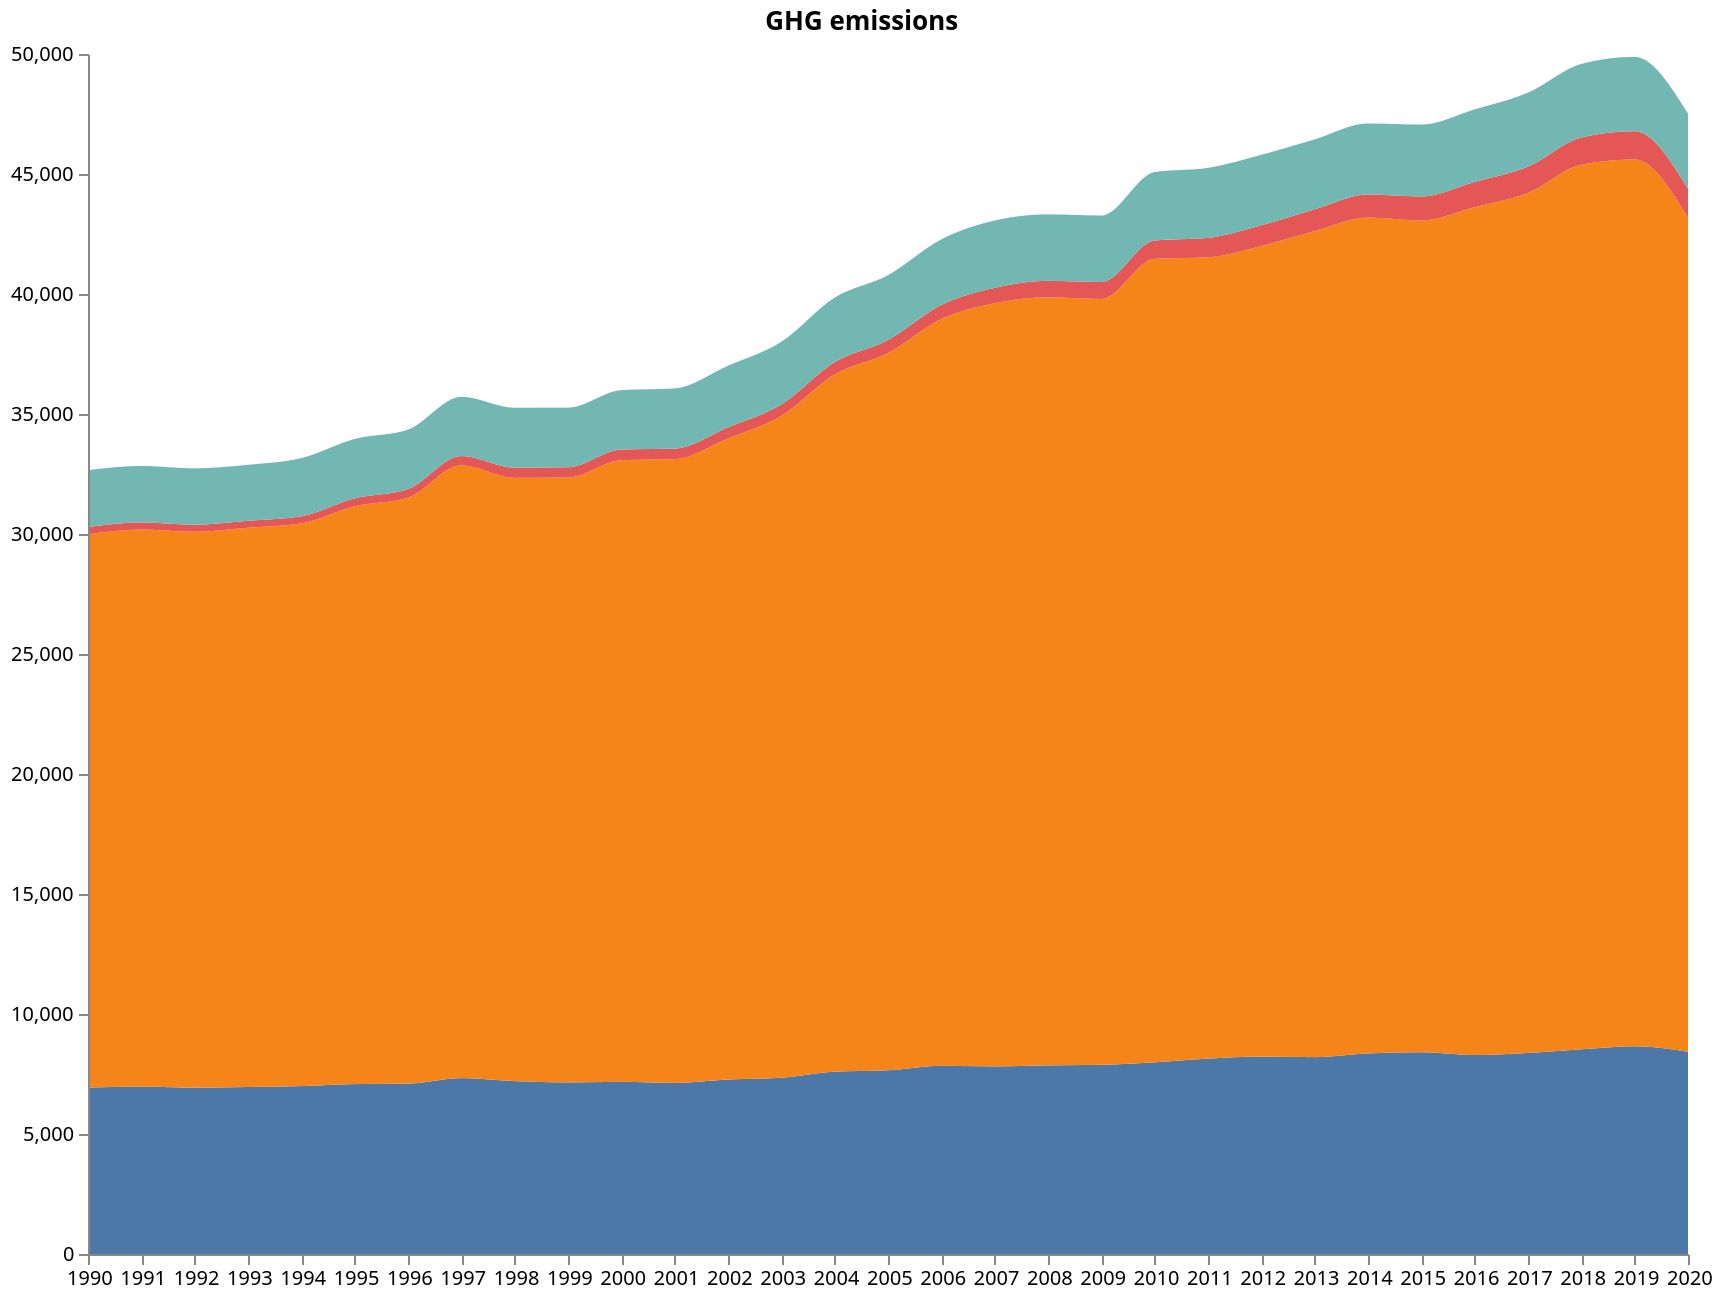 {
    "$schema": "https://vega.github.io/schema/vega/v5.json",
    "description": "A basic stacked area chart example.",
    "width": 800,
    "height": 600,
    "padding": 5,
    "title":"GHG emissions",
    "data": [
      {
        "name": "table",
        "values": [
          {"x": 1990, "y": 6936.68, "c": "CH4"},
          {"x": 1991, "y": 6972.61, "c": "CH4"},
          {"x": 1992, "y": 6932.75, "c": "CH4"},
          {"x": 1993, "y": 6958.63, "c": "CH4"},
          {"x": 1994, "y": 6996.12, "c": "CH4"},
          {"x": 1995, "y": 7080.75, "c": "CH4"},
          {"x": 1996, "y": 7097.47, "c": "CH4"},
          {"x": 1997, "y": 7328.28, "c": "CH4"},
          {"x": 1998, "y": 7204.1, "c": "CH4"},
          {"x": 1999, "y": 7150.24, "c": "CH4"},
          {"x": 2000, "y": 7173.64, "c": "CH4"},
          {"x": 2001, "y": 7129.96, "c": "CH4"},
          {"x": 2002, "y": 7270.7, "c": "CH4"},
          {"x": 2003, "y": 7344.2, "c": "CH4"},
          {"x": 2004, "y": 7597.86, "c": "CH4"},
          {"x": 2005, "y": 7655.39, "c": "CH4"},
          {"x": 2006, "y": 7840.96, "c": "CH4"},
          {"x": 2007, "y": 7817.43, "c": "CH4"},
          {"x": 2008, "y": 7860.49, "c": "CH4"},
          {"x": 2009, "y": 7884.34, "c": "CH4"},
          {"x": 2010, "y": 7986.74, "c": "CH4"},
          {"x": 2011, "y": 8142.05, "c": "CH4"},
          {"x": 2012, "y": 8226.45, "c": "CH4"},
          {"x": 2013, "y": 8203.1, "c": "CH4"},
          {"x": 2014, "y": 8358.29, "c": "CH4"},
          {"x": 2015, "y": 8406.97, "c": "CH4"},
          {"x": 2016, "y": 8290.55, "c": "CH4"},
          {"x": 2017, "y": 8377.51, "c": "CH4"},
          {"x": 2018, "y": 8528.19, "c": "CH4"},
          {"x": 2019, "y": 8654.75, "c": "CH4"},
          {"x": 2020, "y": 8428.66, "c": "CH4"},
          {"x": 1990, "y": 23054.21, "c": "CO2"},
          {"x": 1991, "y": 23210.66, "c": "CO2"},
          {"x": 1992, "y": 23160.21, "c": "CO2"},
          {"x": 1993, "y": 23302.43, "c": "CO2"},
          {"x": 1994, "y": 23447.16, "c": "CO2"},
          {"x": 1995, "y": 24075.08, "c": "CO2"},
          {"x": 1996, "y": 24415.14, "c": "CO2"},
          {"x": 1997, "y": 25528.62, "c": "CO2"},
          {"x": 1998, "y": 25135.56, "c": "CO2"},
          {"x": 1999, "y": 25204.1, "c": "CO2"},
          {"x": 2000, "y": 25901.81, "c": "CO2"},
          {"x": 2001, "y": 25988.6, "c": "CO2"},
          {"x": 2002, "y": 26706.93, "c": "CO2"},
          {"x": 2003, "y": 27579.09, "c": "CO2"},
          {"x": 2004, "y": 29050.2, "c": "CO2"},
          {"x": 2005, "y": 29884.64, "c": "CO2"},
          {"x": 2006, "y": 31114.92, "c": "CO2"},
          {"x": 2007, "y": 31798.65, "c": "CO2"},
          {"x": 2008, "y": 32001.8, "c": "CO2"},
          {"x": 2009, "y": 31910.11, "c": "CO2"},
          {"x": 2010, "y": 33478.09, "c": "CO2"},
          {"x": 2011, "y": 33386.21, "c": "CO2"},
          {"x": 2012, "y": 33776.66, "c": "CO2"},
          {"x": 2013, "y": 34418.74, "c": "CO2"},
          {"x": 2014, "y": 34824.6, "c": "CO2"},
          {"x": 2015, "y": 34657.09, "c": "CO2"},
          {"x": 2016, "y": 35327.54, "c": "CO2"},
          {"x": 2017, "y": 35836.11, "c": "CO2"},
          {"x": 2018, "y": 36855.48, "c": "CO2"},
          {"x": 2019, "y": 36948.97, "c": "CO2"},
          {"x": 2020, "y": 34739.12, "c": "CO2"},
          {"x": 1990, "y": 302.21, "c": "F-Gas"},
          {"x": 1991, "y": 297.51, "c": "F-Gas"},
          {"x": 1992, "y": 294.57, "c": "F-Gas"},
          {"x": 1993, "y": 290.55, "c": "F-Gas"},
          {"x": 1994, "y": 297.94, "c": "F-Gas"},
          {"x": 1995, "y": 329.36, "c": "F-Gas"},
          {"x": 1996, "y": 359.05, "c": "F-Gas"},
          {"x": 1997, "y": 391.61, "c": "F-Gas"},
          {"x": 1998, "y": 424.94, "c": "F-Gas"},
          {"x": 1999, "y": 426.78, "c": "F-Gas"},
          {"x": 2000, "y": 443.72, "c": "F-Gas"},
          {"x": 2001, "y": 441.58, "c": "F-Gas"},
          {"x": 2002, "y": 467.43, "c": "F-Gas"},
          {"x": 2003, "y": 477.72, "c": "F-Gas"},
          {"x": 2004, "y": 511.84, "c": "F-Gas"},
          {"x": 2005, "y": 541.91, "c": "F-Gas"},
          {"x": 2006, "y": 587.2, "c": "F-Gas"},
          {"x": 2007, "y": 641.45, "c": "F-Gas"},
          {"x": 2008, "y": 684.64, "c": "F-Gas"},
          {"x": 2009, "y": 705.57, "c": "F-Gas"},
          {"x": 2010, "y": 762.28, "c": "F-Gas"},
          {"x": 2011, "y": 812.31, "c": "F-Gas"},
          {"x": 2012, "y": 861.06, "c": "F-Gas"},
          {"x": 2013, "y": 908.93, "c": "F-Gas"},
          {"x": 2014, "y": 962.57, "c": "F-Gas"},
          {"x": 2015, "y": 1000.64, "c": "F-Gas"},
          {"x": 2016, "y": 1053.6, "c": "F-Gas"},
          {"x": 2017, "y": 1094.87, "c": "F-Gas"},
          {"x": 2018, "y": 1136.14, "c": "F-Gas"},
          {"x": 2019, "y": 1177.41, "c": "F-Gas"},
          {"x": 2020, "y": 1218.67, "c": "F-Gas"},
          {"x": 1990, "y": 2368.32, "c": "N2O"},
          {"x": 1991, "y": 2354.73, "c": "N2O"},
          {"x": 1992, "y": 2348.68, "c": "N2O"},
          {"x": 1993, "y": 2332.57, "c": "N2O"},
          {"x": 1994, "y": 2421.53, "c": "N2O"},
          {"x": 1995, "y": 2475.69, "c": "N2O"},
          {"x": 1996, "y": 2479.34, "c": "N2O"},
          {"x": 1997, "y": 2466.49, "c": "N2O"},
          {"x": 1998, "y": 2496.63, "c": "N2O"},
          {"x": 1999, "y": 2483.51, "c": "N2O"},
          {"x": 2000, "y": 2475.74, "c": "N2O"},
          {"x": 2001, "y": 2506.68, "c": "N2O"},
          {"x": 2002, "y": 2567.67, "c": "N2O"},
          {"x": 2003, "y": 2608.23, "c": "N2O"},
          {"x": 2004, "y": 2689.61, "c": "N2O"},
          {"x": 2005, "y": 2702.48, "c": "N2O"},
          {"x": 2006, "y": 2735.1, "c": "N2O"},
          {"x": 2007, "y": 2803.84, "c": "N2O"},
          {"x": 2008, "y": 2769.83, "c": "N2O"},
          {"x": 2009, "y": 2770.11, "c": "N2O"},
          {"x": 2010, "y": 2853.5, "c": "N2O"},
          {"x": 2011, "y": 2915.9, "c": "N2O"},
          {"x": 2012, "y": 2936, "c": "N2O"},
          {"x": 2013, "y": 2912.82, "c": "N2O"},
          {"x": 2014, "y": 2961.01, "c": "N2O"},
          {"x": 2015, "y": 2995.08, "c": "N2O"},
          {"x": 2016, "y": 3020.14, "c": "N2O"},
          {"x": 2017, "y": 3082.43, "c": "N2O"},
          {"x": 2018, "y": 3066.1, "c": "N2O"},
          {"x": 2019, "y": 3099.48, "c": "N2O"},
          {"x": 2020, "y": 3126.7, "c": "N2O"}
        ],
        "transform": [
          {
            "type": "stack",
            "groupby": ["x"],
            "sort": {"field": "c"},
            "field": "y"
          }
        ]
      }
    ],
    "scales": [
      {
        "name": "x",
        "type": "point",
        "range": "width",
        "domain": {"data": "table", "field": "x"}
      },
      {
        "name": "y",
        "type": "linear",
        "range": "height",
        "nice": true,
        "zero": true,
        "domain": {"data": "table", "field": "y1"}
      },
      {
        "name": "color",
        "type": "ordinal",
        "range": "category",
        "domain": {"data": "table", "field": "c"}
      }
    ],
    "axes": [
      {"orient": "bottom", "scale": "x", "zindex": 1},
      {"orient": "left", "scale": "y", "zindex": 1}
    ],
    "marks": [
      {
        "type": "group",
        "from": {"facet": {"name": "series", "data": "table", "groupby": "c"}},
        "marks": [
          {
            "type": "area",
            "from": {"data": "series"},
            "encode": {
              "enter": {
                "interpolate": {"value": "monotone"},
                "x": {"scale": "x", "field": "x"},
                "y": {"scale": "y", "field": "y0"},
                "y2": {"scale": "y", "field": "y1"},
                "fill": {"scale": "color", "field": "c"}
              },
              "update": {"fillOpacity": {"value": 1}},
              "hover": {"fillOpacity": {"value": 0.5}}
            }
          }
        ]
      }
    ]
  }